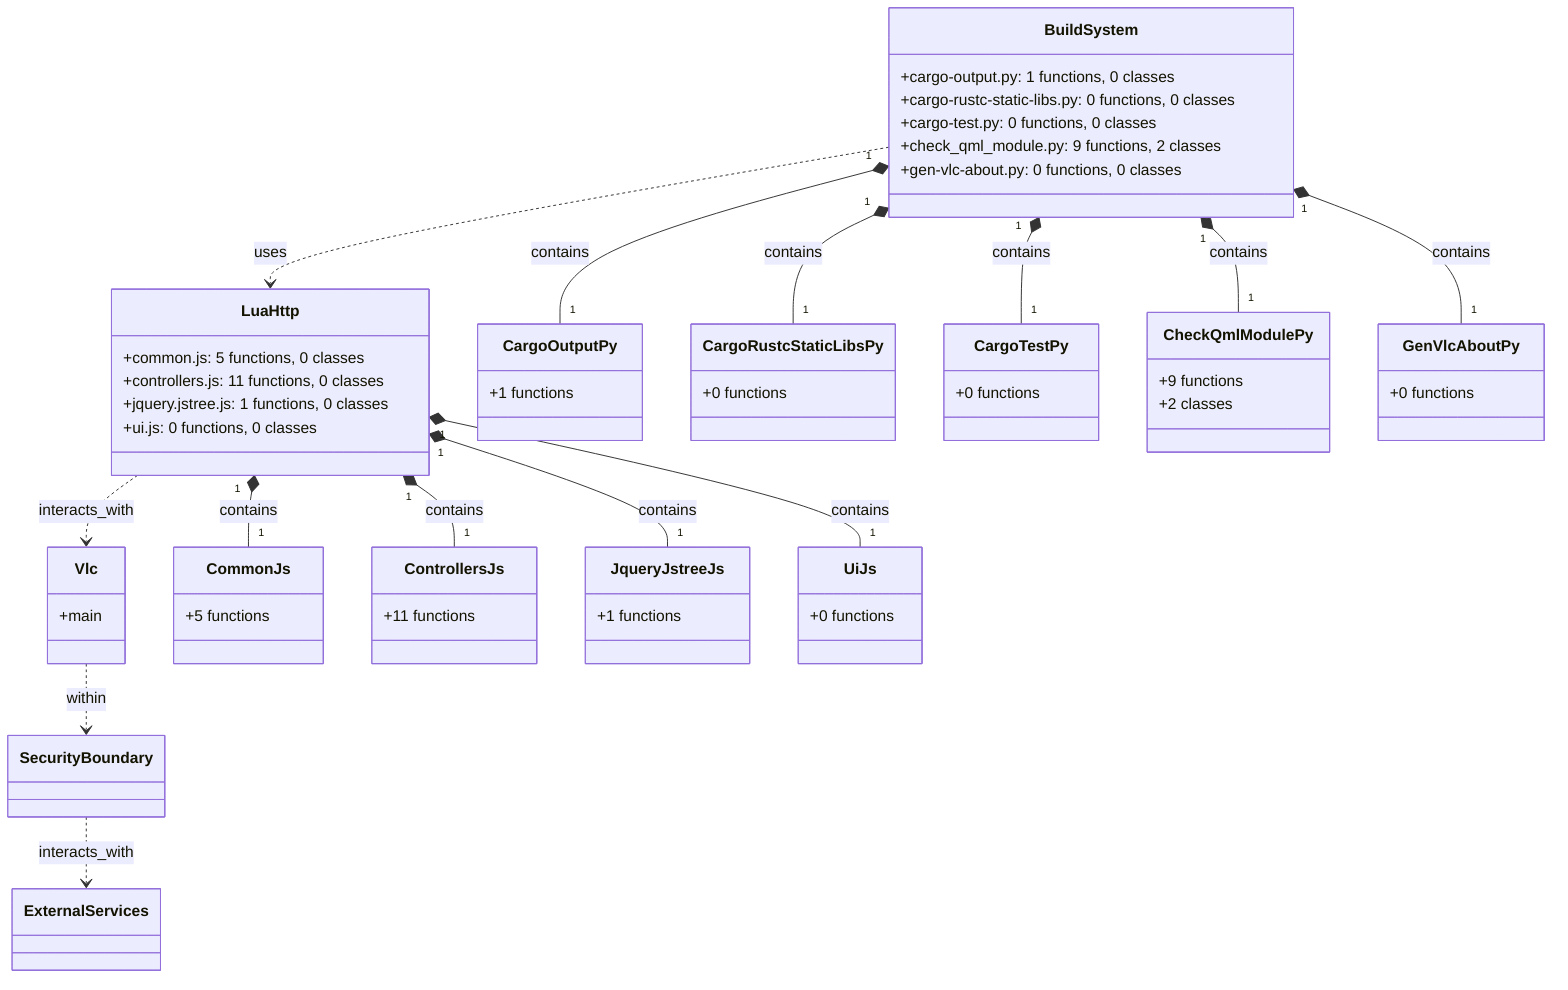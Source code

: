 classDiagram
class BuildSystem {
 +cargo-output.py: 1 functions, 0 classes
 +cargo-rustc-static-libs.py: 0 functions, 0 classes
 +cargo-test.py: 0 functions, 0 classes
 +check_qml_module.py: 9 functions, 2 classes
 +gen-vlc-about.py: 0 functions, 0 classes
}

class LuaHttp {
 +common.js: 5 functions, 0 classes
 +controllers.js: 11 functions, 0 classes
 +jquery.jstree.js: 1 functions, 0 classes
 +ui.js: 0 functions, 0 classes
}

class Vlc {
 +main
}

class SecurityBoundary {
}

class ExternalServices {
}

BuildSystem ..> LuaHttp : uses
LuaHttp ..> Vlc : interacts_with
Vlc ..> SecurityBoundary : within
SecurityBoundary ..> ExternalServices : interacts_with

class CargoOutputPy {
 +1 functions
}

class CargoRustcStaticLibsPy {
 +0 functions
}

class CargoTestPy {
 +0 functions
}

class CheckQmlModulePy {
 +9 functions
 +2 classes
}

class GenVlcAboutPy {
 +0 functions
}

class CommonJs {
 +5 functions
}

class ControllersJs {
 +11 functions
}

class JqueryJstreeJs {
 +1 functions
}

class UiJs {
 +0 functions
}

BuildSystem "1" *-- "1" CargoOutputPy : contains
BuildSystem "1" *-- "1" CargoRustcStaticLibsPy : contains
BuildSystem "1" *-- "1" CargoTestPy : contains
BuildSystem "1" *-- "1" CheckQmlModulePy : contains
BuildSystem "1" *-- "1" GenVlcAboutPy : contains
LuaHttp "1" *-- "1" CommonJs : contains
LuaHttp "1" *-- "1" ControllersJs : contains
LuaHttp "1" *-- "1" JqueryJstreeJs : contains
LuaHttp "1" *-- "1" UiJs : contains